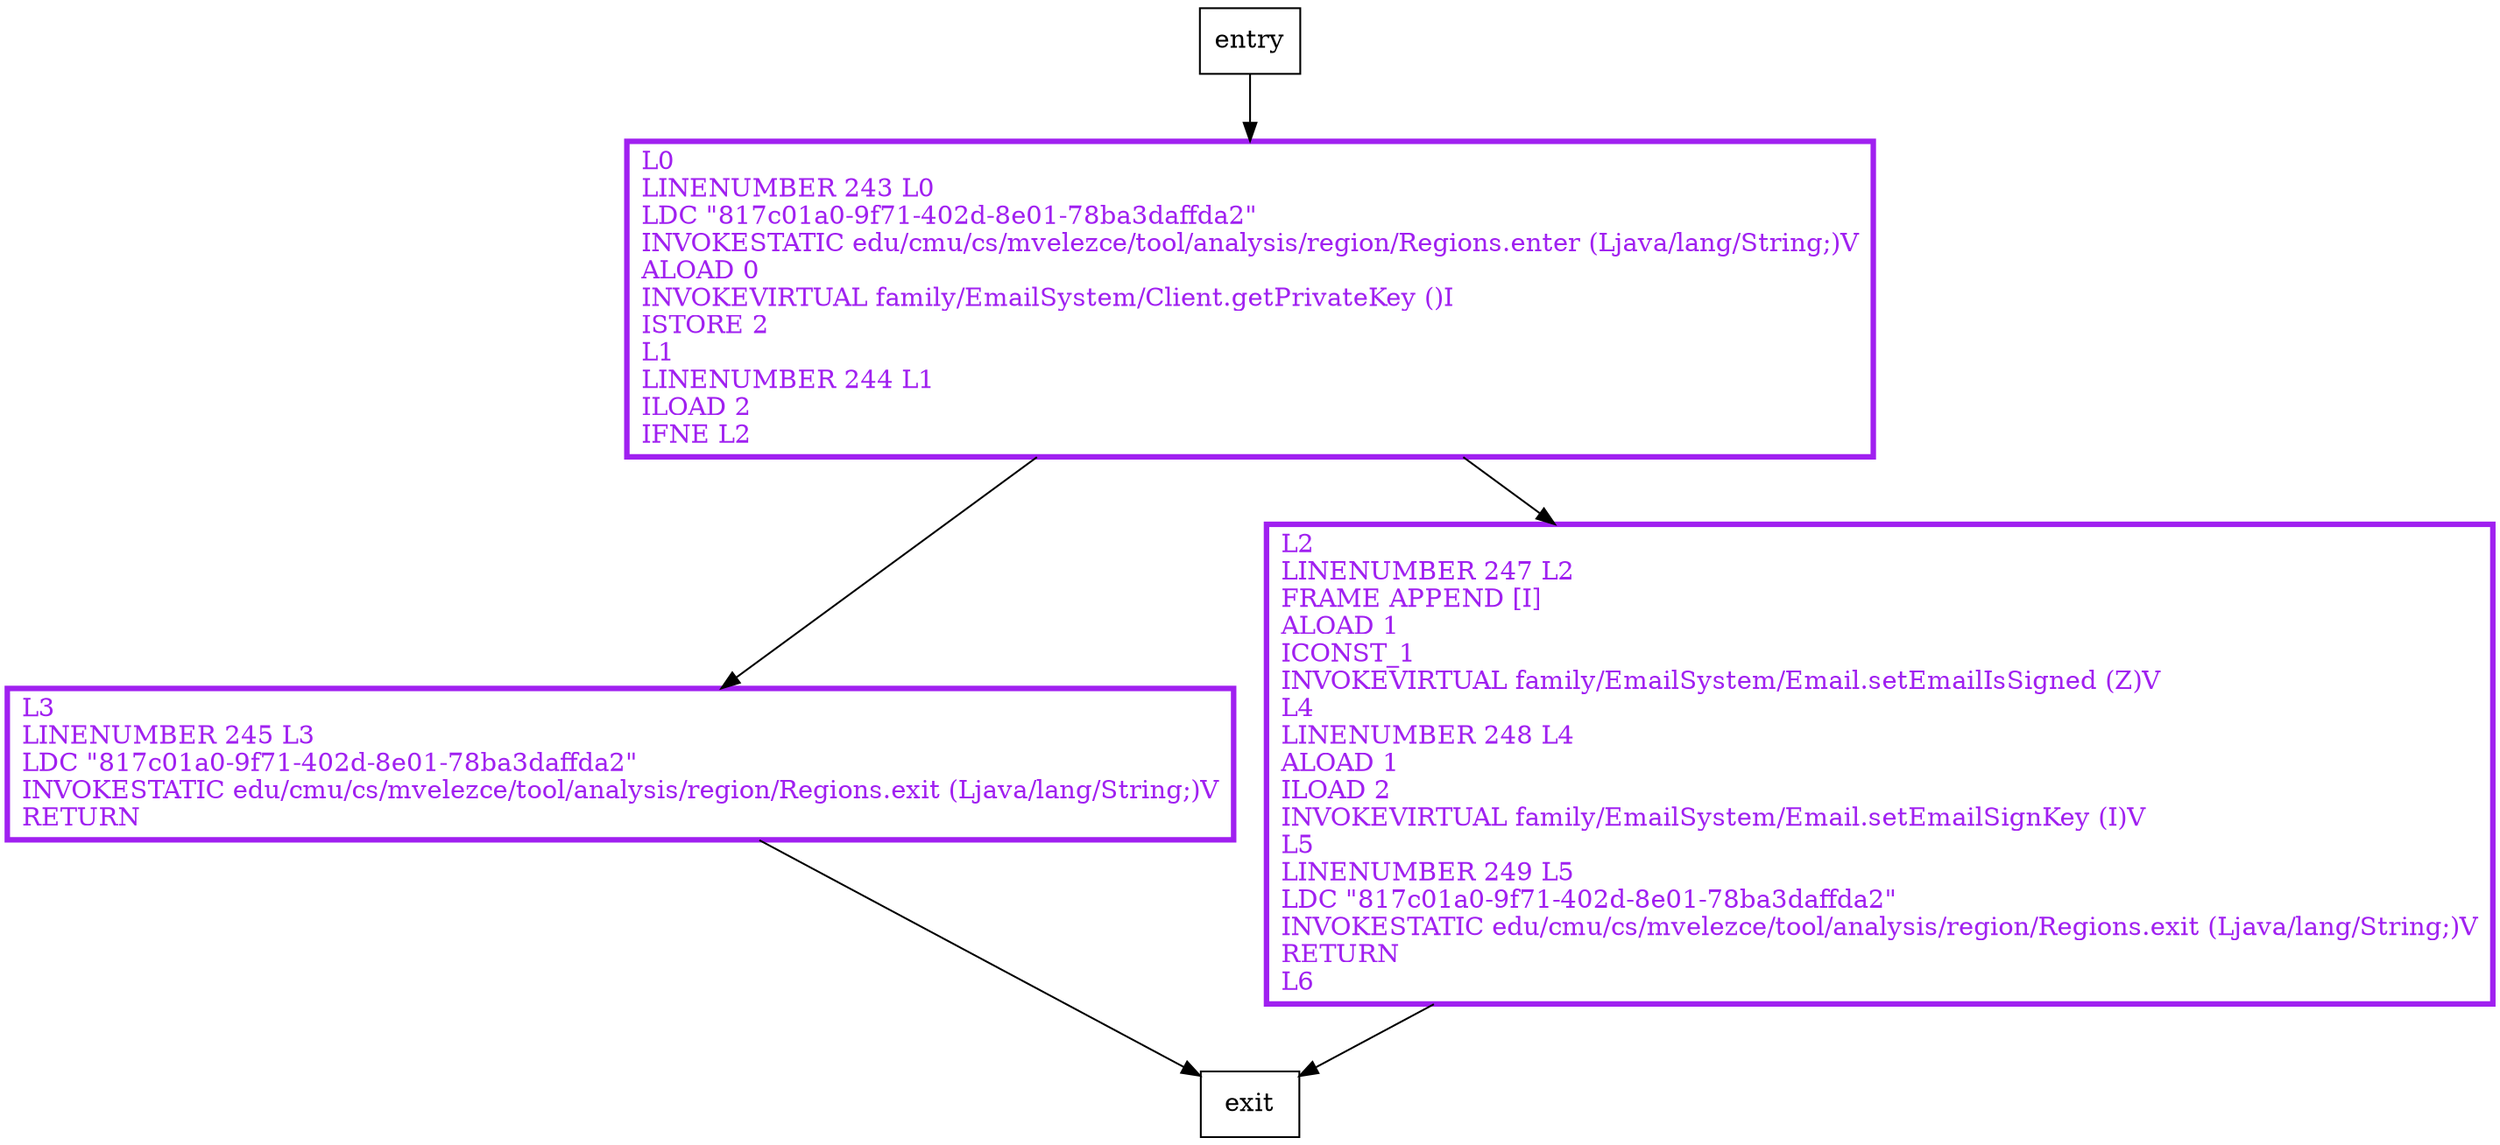 digraph sign {
node [shape=record];
1343796587 [label="L3\lLINENUMBER 245 L3\lLDC \"817c01a0-9f71-402d-8e01-78ba3daffda2\"\lINVOKESTATIC edu/cmu/cs/mvelezce/tool/analysis/region/Regions.exit (Ljava/lang/String;)V\lRETURN\l"];
175096252 [label="L2\lLINENUMBER 247 L2\lFRAME APPEND [I]\lALOAD 1\lICONST_1\lINVOKEVIRTUAL family/EmailSystem/Email.setEmailIsSigned (Z)V\lL4\lLINENUMBER 248 L4\lALOAD 1\lILOAD 2\lINVOKEVIRTUAL family/EmailSystem/Email.setEmailSignKey (I)V\lL5\lLINENUMBER 249 L5\lLDC \"817c01a0-9f71-402d-8e01-78ba3daffda2\"\lINVOKESTATIC edu/cmu/cs/mvelezce/tool/analysis/region/Regions.exit (Ljava/lang/String;)V\lRETURN\lL6\l"];
1516501617 [label="L0\lLINENUMBER 243 L0\lLDC \"817c01a0-9f71-402d-8e01-78ba3daffda2\"\lINVOKESTATIC edu/cmu/cs/mvelezce/tool/analysis/region/Regions.enter (Ljava/lang/String;)V\lALOAD 0\lINVOKEVIRTUAL family/EmailSystem/Client.getPrivateKey ()I\lISTORE 2\lL1\lLINENUMBER 244 L1\lILOAD 2\lIFNE L2\l"];
entry;
exit;
entry -> 1516501617;
1343796587 -> exit;
175096252 -> exit;
1516501617 -> 1343796587;
1516501617 -> 175096252;
1343796587[fontcolor="purple", penwidth=3, color="purple"];
175096252[fontcolor="purple", penwidth=3, color="purple"];
1516501617[fontcolor="purple", penwidth=3, color="purple"];
}
